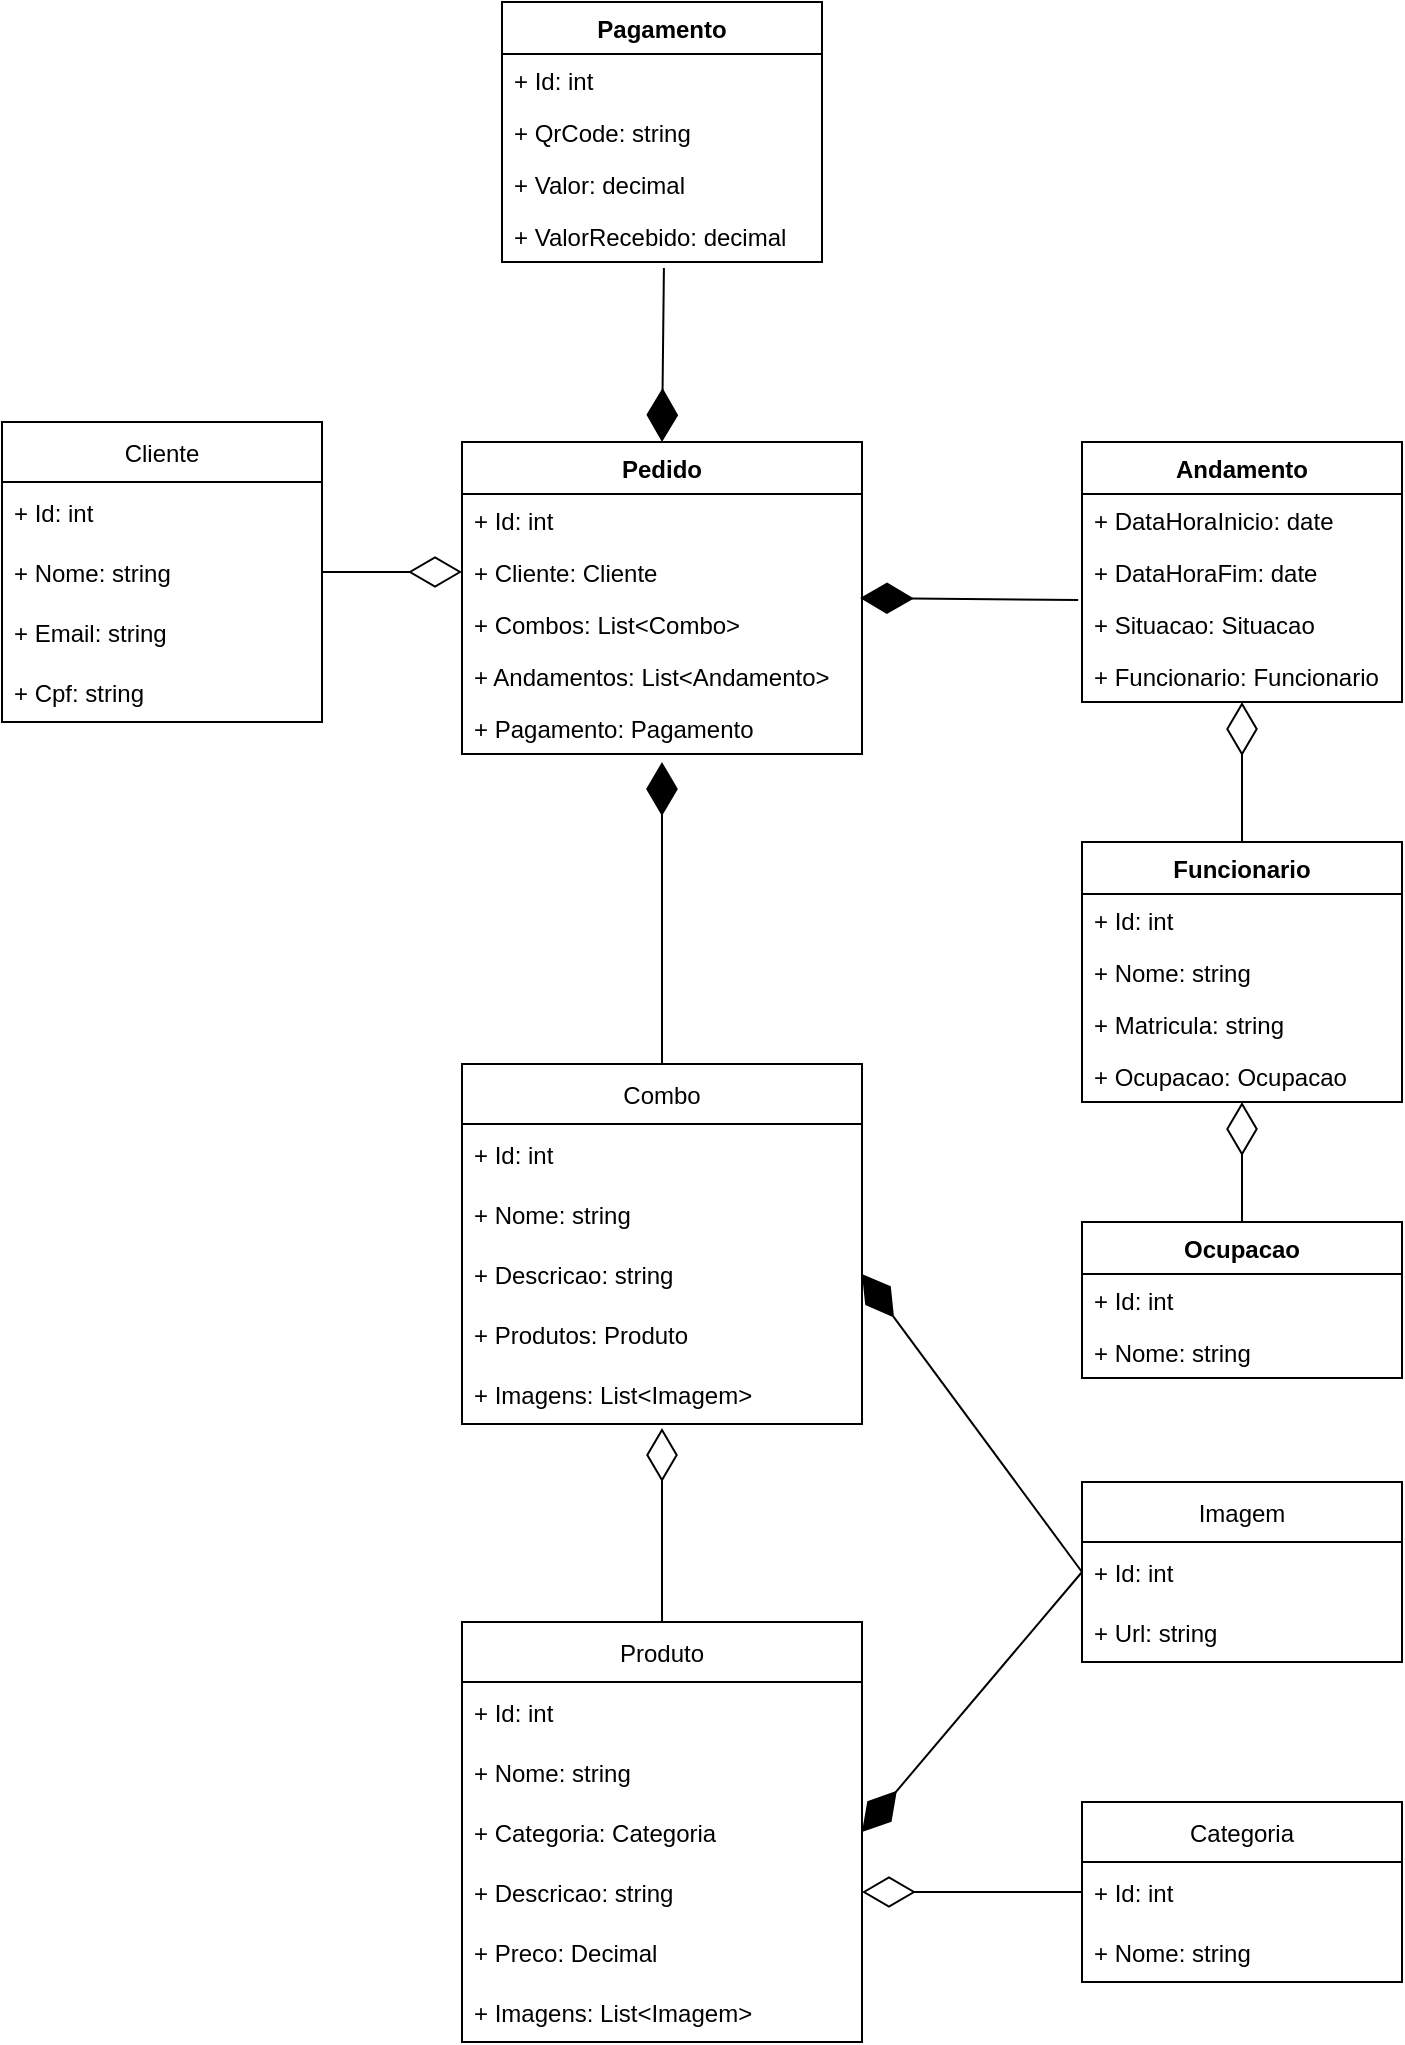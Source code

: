 <mxfile version="21.3.6" type="device">
  <diagram id="C5RBs43oDa-KdzZeNtuy" name="Page-1">
    <mxGraphModel dx="1194" dy="734" grid="1" gridSize="10" guides="1" tooltips="1" connect="1" arrows="1" fold="1" page="1" pageScale="1" pageWidth="827" pageHeight="1169" math="0" shadow="0">
      <root>
        <mxCell id="WIyWlLk6GJQsqaUBKTNV-0" />
        <mxCell id="WIyWlLk6GJQsqaUBKTNV-1" parent="WIyWlLk6GJQsqaUBKTNV-0" />
        <mxCell id="-P2IWpKRrS-IocOficTU-0" value="Cliente" style="swimlane;fontStyle=0;childLayout=stackLayout;horizontal=1;startSize=30;horizontalStack=0;resizeParent=1;resizeParentMax=0;resizeLast=0;collapsible=1;marginBottom=0;" parent="WIyWlLk6GJQsqaUBKTNV-1" vertex="1">
          <mxGeometry x="50" y="250" width="160" height="150" as="geometry">
            <mxRectangle x="120" y="80" width="70" height="30" as="alternateBounds" />
          </mxGeometry>
        </mxCell>
        <mxCell id="-P2IWpKRrS-IocOficTU-1" value="+ Id: int" style="text;strokeColor=none;fillColor=none;align=left;verticalAlign=middle;spacingLeft=4;spacingRight=4;overflow=hidden;points=[[0,0.5],[1,0.5]];portConstraint=eastwest;rotatable=0;" parent="-P2IWpKRrS-IocOficTU-0" vertex="1">
          <mxGeometry y="30" width="160" height="30" as="geometry" />
        </mxCell>
        <mxCell id="-P2IWpKRrS-IocOficTU-2" value="+ Nome: string" style="text;strokeColor=none;fillColor=none;align=left;verticalAlign=middle;spacingLeft=4;spacingRight=4;overflow=hidden;points=[[0,0.5],[1,0.5]];portConstraint=eastwest;rotatable=0;" parent="-P2IWpKRrS-IocOficTU-0" vertex="1">
          <mxGeometry y="60" width="160" height="30" as="geometry" />
        </mxCell>
        <mxCell id="-P2IWpKRrS-IocOficTU-3" value="+ Email: string" style="text;strokeColor=none;fillColor=none;align=left;verticalAlign=middle;spacingLeft=4;spacingRight=4;overflow=hidden;points=[[0,0.5],[1,0.5]];portConstraint=eastwest;rotatable=0;" parent="-P2IWpKRrS-IocOficTU-0" vertex="1">
          <mxGeometry y="90" width="160" height="30" as="geometry" />
        </mxCell>
        <mxCell id="-P2IWpKRrS-IocOficTU-9" value="+ Cpf: string" style="text;strokeColor=none;fillColor=none;align=left;verticalAlign=middle;spacingLeft=4;spacingRight=4;overflow=hidden;points=[[0,0.5],[1,0.5]];portConstraint=eastwest;rotatable=0;" parent="-P2IWpKRrS-IocOficTU-0" vertex="1">
          <mxGeometry y="120" width="160" height="30" as="geometry" />
        </mxCell>
        <mxCell id="-P2IWpKRrS-IocOficTU-10" value="Combo" style="swimlane;fontStyle=0;childLayout=stackLayout;horizontal=1;startSize=30;horizontalStack=0;resizeParent=1;resizeParentMax=0;resizeLast=0;collapsible=1;marginBottom=0;" parent="WIyWlLk6GJQsqaUBKTNV-1" vertex="1">
          <mxGeometry x="280" y="571" width="200" height="180" as="geometry" />
        </mxCell>
        <mxCell id="-P2IWpKRrS-IocOficTU-11" value="+ Id: int" style="text;strokeColor=none;fillColor=none;align=left;verticalAlign=middle;spacingLeft=4;spacingRight=4;overflow=hidden;points=[[0,0.5],[1,0.5]];portConstraint=eastwest;rotatable=0;" parent="-P2IWpKRrS-IocOficTU-10" vertex="1">
          <mxGeometry y="30" width="200" height="30" as="geometry" />
        </mxCell>
        <mxCell id="-P2IWpKRrS-IocOficTU-12" value="+ Nome: string" style="text;strokeColor=none;fillColor=none;align=left;verticalAlign=middle;spacingLeft=4;spacingRight=4;overflow=hidden;points=[[0,0.5],[1,0.5]];portConstraint=eastwest;rotatable=0;" parent="-P2IWpKRrS-IocOficTU-10" vertex="1">
          <mxGeometry y="60" width="200" height="30" as="geometry" />
        </mxCell>
        <mxCell id="-P2IWpKRrS-IocOficTU-13" value="+ Descricao: string" style="text;strokeColor=none;fillColor=none;align=left;verticalAlign=middle;spacingLeft=4;spacingRight=4;overflow=hidden;points=[[0,0.5],[1,0.5]];portConstraint=eastwest;rotatable=0;" parent="-P2IWpKRrS-IocOficTU-10" vertex="1">
          <mxGeometry y="90" width="200" height="30" as="geometry" />
        </mxCell>
        <mxCell id="-P2IWpKRrS-IocOficTU-29" value="+ Produtos: Produto" style="text;strokeColor=none;fillColor=none;align=left;verticalAlign=middle;spacingLeft=4;spacingRight=4;overflow=hidden;points=[[0,0.5],[1,0.5]];portConstraint=eastwest;rotatable=0;" parent="-P2IWpKRrS-IocOficTU-10" vertex="1">
          <mxGeometry y="120" width="200" height="30" as="geometry" />
        </mxCell>
        <mxCell id="-P2IWpKRrS-IocOficTU-87" value="+ Imagens: List&lt;Imagem&gt;" style="text;strokeColor=none;fillColor=none;align=left;verticalAlign=middle;spacingLeft=4;spacingRight=4;overflow=hidden;points=[[0,0.5],[1,0.5]];portConstraint=eastwest;rotatable=0;" parent="-P2IWpKRrS-IocOficTU-10" vertex="1">
          <mxGeometry y="150" width="200" height="30" as="geometry" />
        </mxCell>
        <mxCell id="-P2IWpKRrS-IocOficTU-14" value="Produto" style="swimlane;fontStyle=0;childLayout=stackLayout;horizontal=1;startSize=30;horizontalStack=0;resizeParent=1;resizeParentMax=0;resizeLast=0;collapsible=1;marginBottom=0;" parent="WIyWlLk6GJQsqaUBKTNV-1" vertex="1">
          <mxGeometry x="280" y="850" width="200" height="210" as="geometry" />
        </mxCell>
        <mxCell id="-P2IWpKRrS-IocOficTU-15" value="+ Id: int" style="text;strokeColor=none;fillColor=none;align=left;verticalAlign=middle;spacingLeft=4;spacingRight=4;overflow=hidden;points=[[0,0.5],[1,0.5]];portConstraint=eastwest;rotatable=0;" parent="-P2IWpKRrS-IocOficTU-14" vertex="1">
          <mxGeometry y="30" width="200" height="30" as="geometry" />
        </mxCell>
        <mxCell id="-P2IWpKRrS-IocOficTU-16" value="+ Nome: string" style="text;strokeColor=none;fillColor=none;align=left;verticalAlign=middle;spacingLeft=4;spacingRight=4;overflow=hidden;points=[[0,0.5],[1,0.5]];portConstraint=eastwest;rotatable=0;" parent="-P2IWpKRrS-IocOficTU-14" vertex="1">
          <mxGeometry y="60" width="200" height="30" as="geometry" />
        </mxCell>
        <mxCell id="-P2IWpKRrS-IocOficTU-17" value="+ Categoria: Categoria" style="text;strokeColor=none;fillColor=none;align=left;verticalAlign=middle;spacingLeft=4;spacingRight=4;overflow=hidden;points=[[0,0.5],[1,0.5]];portConstraint=eastwest;rotatable=0;" parent="-P2IWpKRrS-IocOficTU-14" vertex="1">
          <mxGeometry y="90" width="200" height="30" as="geometry" />
        </mxCell>
        <mxCell id="-P2IWpKRrS-IocOficTU-22" value="+ Descricao: string" style="text;strokeColor=none;fillColor=none;align=left;verticalAlign=middle;spacingLeft=4;spacingRight=4;overflow=hidden;points=[[0,0.5],[1,0.5]];portConstraint=eastwest;rotatable=0;" parent="-P2IWpKRrS-IocOficTU-14" vertex="1">
          <mxGeometry y="120" width="200" height="30" as="geometry" />
        </mxCell>
        <mxCell id="-P2IWpKRrS-IocOficTU-23" value="+ Preco: Decimal" style="text;strokeColor=none;fillColor=none;align=left;verticalAlign=middle;spacingLeft=4;spacingRight=4;overflow=hidden;points=[[0,0.5],[1,0.5]];portConstraint=eastwest;rotatable=0;" parent="-P2IWpKRrS-IocOficTU-14" vertex="1">
          <mxGeometry y="150" width="200" height="30" as="geometry" />
        </mxCell>
        <mxCell id="-P2IWpKRrS-IocOficTU-28" value="+ Imagens: List&lt;Imagem&gt;" style="text;strokeColor=none;fillColor=none;align=left;verticalAlign=middle;spacingLeft=4;spacingRight=4;overflow=hidden;points=[[0,0.5],[1,0.5]];portConstraint=eastwest;rotatable=0;" parent="-P2IWpKRrS-IocOficTU-14" vertex="1">
          <mxGeometry y="180" width="200" height="30" as="geometry" />
        </mxCell>
        <mxCell id="-P2IWpKRrS-IocOficTU-18" value="Categoria" style="swimlane;fontStyle=0;childLayout=stackLayout;horizontal=1;startSize=30;horizontalStack=0;resizeParent=1;resizeParentMax=0;resizeLast=0;collapsible=1;marginBottom=0;" parent="WIyWlLk6GJQsqaUBKTNV-1" vertex="1">
          <mxGeometry x="590" y="940" width="160" height="90" as="geometry" />
        </mxCell>
        <mxCell id="-P2IWpKRrS-IocOficTU-19" value="+ Id: int" style="text;strokeColor=none;fillColor=none;align=left;verticalAlign=middle;spacingLeft=4;spacingRight=4;overflow=hidden;points=[[0,0.5],[1,0.5]];portConstraint=eastwest;rotatable=0;" parent="-P2IWpKRrS-IocOficTU-18" vertex="1">
          <mxGeometry y="30" width="160" height="30" as="geometry" />
        </mxCell>
        <mxCell id="-P2IWpKRrS-IocOficTU-20" value="+ Nome: string" style="text;strokeColor=none;fillColor=none;align=left;verticalAlign=middle;spacingLeft=4;spacingRight=4;overflow=hidden;points=[[0,0.5],[1,0.5]];portConstraint=eastwest;rotatable=0;" parent="-P2IWpKRrS-IocOficTU-18" vertex="1">
          <mxGeometry y="60" width="160" height="30" as="geometry" />
        </mxCell>
        <mxCell id="-P2IWpKRrS-IocOficTU-24" value="Imagem" style="swimlane;fontStyle=0;childLayout=stackLayout;horizontal=1;startSize=30;horizontalStack=0;resizeParent=1;resizeParentMax=0;resizeLast=0;collapsible=1;marginBottom=0;" parent="WIyWlLk6GJQsqaUBKTNV-1" vertex="1">
          <mxGeometry x="590" y="780" width="160" height="90" as="geometry" />
        </mxCell>
        <mxCell id="-P2IWpKRrS-IocOficTU-25" value="+ Id: int" style="text;strokeColor=none;fillColor=none;align=left;verticalAlign=middle;spacingLeft=4;spacingRight=4;overflow=hidden;points=[[0,0.5],[1,0.5]];portConstraint=eastwest;rotatable=0;" parent="-P2IWpKRrS-IocOficTU-24" vertex="1">
          <mxGeometry y="30" width="160" height="30" as="geometry" />
        </mxCell>
        <mxCell id="-P2IWpKRrS-IocOficTU-26" value="+ Url: string" style="text;strokeColor=none;fillColor=none;align=left;verticalAlign=middle;spacingLeft=4;spacingRight=4;overflow=hidden;points=[[0,0.5],[1,0.5]];portConstraint=eastwest;rotatable=0;" parent="-P2IWpKRrS-IocOficTU-24" vertex="1">
          <mxGeometry y="60" width="160" height="30" as="geometry" />
        </mxCell>
        <mxCell id="-P2IWpKRrS-IocOficTU-32" value="Pedido" style="swimlane;fontStyle=1;align=center;verticalAlign=top;childLayout=stackLayout;horizontal=1;startSize=26;horizontalStack=0;resizeParent=1;resizeParentMax=0;resizeLast=0;collapsible=1;marginBottom=0;" parent="WIyWlLk6GJQsqaUBKTNV-1" vertex="1">
          <mxGeometry x="280" y="260" width="200" height="156" as="geometry" />
        </mxCell>
        <mxCell id="-P2IWpKRrS-IocOficTU-33" value="+ Id: int" style="text;strokeColor=none;fillColor=none;align=left;verticalAlign=top;spacingLeft=4;spacingRight=4;overflow=hidden;rotatable=0;points=[[0,0.5],[1,0.5]];portConstraint=eastwest;" parent="-P2IWpKRrS-IocOficTU-32" vertex="1">
          <mxGeometry y="26" width="200" height="26" as="geometry" />
        </mxCell>
        <mxCell id="-P2IWpKRrS-IocOficTU-37" value="+ Cliente: Cliente" style="text;strokeColor=none;fillColor=none;align=left;verticalAlign=top;spacingLeft=4;spacingRight=4;overflow=hidden;rotatable=0;points=[[0,0.5],[1,0.5]];portConstraint=eastwest;" parent="-P2IWpKRrS-IocOficTU-32" vertex="1">
          <mxGeometry y="52" width="200" height="26" as="geometry" />
        </mxCell>
        <mxCell id="-P2IWpKRrS-IocOficTU-38" value="+ Combos: List&lt;Combo&gt;" style="text;strokeColor=none;fillColor=none;align=left;verticalAlign=top;spacingLeft=4;spacingRight=4;overflow=hidden;rotatable=0;points=[[0,0.5],[1,0.5]];portConstraint=eastwest;" parent="-P2IWpKRrS-IocOficTU-32" vertex="1">
          <mxGeometry y="78" width="200" height="26" as="geometry" />
        </mxCell>
        <mxCell id="-P2IWpKRrS-IocOficTU-35" value="+ Andamentos: List&lt;Andamento&gt;" style="text;strokeColor=none;fillColor=none;align=left;verticalAlign=top;spacingLeft=4;spacingRight=4;overflow=hidden;rotatable=0;points=[[0,0.5],[1,0.5]];portConstraint=eastwest;" parent="-P2IWpKRrS-IocOficTU-32" vertex="1">
          <mxGeometry y="104" width="200" height="26" as="geometry" />
        </mxCell>
        <mxCell id="-P2IWpKRrS-IocOficTU-95" value="+ Pagamento: Pagamento" style="text;strokeColor=none;fillColor=none;align=left;verticalAlign=top;spacingLeft=4;spacingRight=4;overflow=hidden;rotatable=0;points=[[0,0.5],[1,0.5]];portConstraint=eastwest;" parent="-P2IWpKRrS-IocOficTU-32" vertex="1">
          <mxGeometry y="130" width="200" height="26" as="geometry" />
        </mxCell>
        <mxCell id="-P2IWpKRrS-IocOficTU-48" value="Pagamento" style="swimlane;fontStyle=1;align=center;verticalAlign=top;childLayout=stackLayout;horizontal=1;startSize=26;horizontalStack=0;resizeParent=1;resizeParentMax=0;resizeLast=0;collapsible=1;marginBottom=0;" parent="WIyWlLk6GJQsqaUBKTNV-1" vertex="1">
          <mxGeometry x="300" y="40" width="160" height="130" as="geometry" />
        </mxCell>
        <mxCell id="-P2IWpKRrS-IocOficTU-49" value="+ Id: int" style="text;strokeColor=none;fillColor=none;align=left;verticalAlign=top;spacingLeft=4;spacingRight=4;overflow=hidden;rotatable=0;points=[[0,0.5],[1,0.5]];portConstraint=eastwest;" parent="-P2IWpKRrS-IocOficTU-48" vertex="1">
          <mxGeometry y="26" width="160" height="26" as="geometry" />
        </mxCell>
        <mxCell id="-P2IWpKRrS-IocOficTU-51" value="+ QrCode: string" style="text;strokeColor=none;fillColor=none;align=left;verticalAlign=top;spacingLeft=4;spacingRight=4;overflow=hidden;rotatable=0;points=[[0,0.5],[1,0.5]];portConstraint=eastwest;" parent="-P2IWpKRrS-IocOficTU-48" vertex="1">
          <mxGeometry y="52" width="160" height="26" as="geometry" />
        </mxCell>
        <mxCell id="-P2IWpKRrS-IocOficTU-58" value="+ Valor: decimal" style="text;strokeColor=none;fillColor=none;align=left;verticalAlign=top;spacingLeft=4;spacingRight=4;overflow=hidden;rotatable=0;points=[[0,0.5],[1,0.5]];portConstraint=eastwest;" parent="-P2IWpKRrS-IocOficTU-48" vertex="1">
          <mxGeometry y="78" width="160" height="26" as="geometry" />
        </mxCell>
        <mxCell id="-P2IWpKRrS-IocOficTU-66" value="+ ValorRecebido: decimal" style="text;strokeColor=none;fillColor=none;align=left;verticalAlign=top;spacingLeft=4;spacingRight=4;overflow=hidden;rotatable=0;points=[[0,0.5],[1,0.5]];portConstraint=eastwest;" parent="-P2IWpKRrS-IocOficTU-48" vertex="1">
          <mxGeometry y="104" width="160" height="26" as="geometry" />
        </mxCell>
        <mxCell id="-P2IWpKRrS-IocOficTU-60" value="Andamento" style="swimlane;fontStyle=1;align=center;verticalAlign=top;childLayout=stackLayout;horizontal=1;startSize=26;horizontalStack=0;resizeParent=1;resizeParentMax=0;resizeLast=0;collapsible=1;marginBottom=0;" parent="WIyWlLk6GJQsqaUBKTNV-1" vertex="1">
          <mxGeometry x="590" y="260" width="160" height="130" as="geometry" />
        </mxCell>
        <mxCell id="-P2IWpKRrS-IocOficTU-61" value="+ DataHoraInicio: date" style="text;strokeColor=none;fillColor=none;align=left;verticalAlign=top;spacingLeft=4;spacingRight=4;overflow=hidden;rotatable=0;points=[[0,0.5],[1,0.5]];portConstraint=eastwest;" parent="-P2IWpKRrS-IocOficTU-60" vertex="1">
          <mxGeometry y="26" width="160" height="26" as="geometry" />
        </mxCell>
        <mxCell id="-P2IWpKRrS-IocOficTU-64" value="+ DataHoraFim: date" style="text;strokeColor=none;fillColor=none;align=left;verticalAlign=top;spacingLeft=4;spacingRight=4;overflow=hidden;rotatable=0;points=[[0,0.5],[1,0.5]];portConstraint=eastwest;" parent="-P2IWpKRrS-IocOficTU-60" vertex="1">
          <mxGeometry y="52" width="160" height="26" as="geometry" />
        </mxCell>
        <mxCell id="-P2IWpKRrS-IocOficTU-65" value="+ Situacao: Situacao" style="text;strokeColor=none;fillColor=none;align=left;verticalAlign=top;spacingLeft=4;spacingRight=4;overflow=hidden;rotatable=0;points=[[0,0.5],[1,0.5]];portConstraint=eastwest;" parent="-P2IWpKRrS-IocOficTU-60" vertex="1">
          <mxGeometry y="78" width="160" height="26" as="geometry" />
        </mxCell>
        <mxCell id="-P2IWpKRrS-IocOficTU-79" value="+ Funcionario: Funcionario" style="text;strokeColor=none;fillColor=none;align=left;verticalAlign=top;spacingLeft=4;spacingRight=4;overflow=hidden;rotatable=0;points=[[0,0.5],[1,0.5]];portConstraint=eastwest;" parent="-P2IWpKRrS-IocOficTU-60" vertex="1">
          <mxGeometry y="104" width="160" height="26" as="geometry" />
        </mxCell>
        <mxCell id="-P2IWpKRrS-IocOficTU-67" value="Funcionario" style="swimlane;fontStyle=1;align=center;verticalAlign=top;childLayout=stackLayout;horizontal=1;startSize=26;horizontalStack=0;resizeParent=1;resizeParentMax=0;resizeLast=0;collapsible=1;marginBottom=0;" parent="WIyWlLk6GJQsqaUBKTNV-1" vertex="1">
          <mxGeometry x="590" y="460" width="160" height="130" as="geometry" />
        </mxCell>
        <mxCell id="-P2IWpKRrS-IocOficTU-68" value="+ Id: int" style="text;strokeColor=none;fillColor=none;align=left;verticalAlign=top;spacingLeft=4;spacingRight=4;overflow=hidden;rotatable=0;points=[[0,0.5],[1,0.5]];portConstraint=eastwest;" parent="-P2IWpKRrS-IocOficTU-67" vertex="1">
          <mxGeometry y="26" width="160" height="26" as="geometry" />
        </mxCell>
        <mxCell id="-P2IWpKRrS-IocOficTU-71" value="+ Nome: string" style="text;strokeColor=none;fillColor=none;align=left;verticalAlign=top;spacingLeft=4;spacingRight=4;overflow=hidden;rotatable=0;points=[[0,0.5],[1,0.5]];portConstraint=eastwest;" parent="-P2IWpKRrS-IocOficTU-67" vertex="1">
          <mxGeometry y="52" width="160" height="26" as="geometry" />
        </mxCell>
        <mxCell id="-P2IWpKRrS-IocOficTU-72" value="+ Matricula: string" style="text;strokeColor=none;fillColor=none;align=left;verticalAlign=top;spacingLeft=4;spacingRight=4;overflow=hidden;rotatable=0;points=[[0,0.5],[1,0.5]];portConstraint=eastwest;" parent="-P2IWpKRrS-IocOficTU-67" vertex="1">
          <mxGeometry y="78" width="160" height="26" as="geometry" />
        </mxCell>
        <mxCell id="-P2IWpKRrS-IocOficTU-73" value="+ Ocupacao: Ocupacao" style="text;strokeColor=none;fillColor=none;align=left;verticalAlign=top;spacingLeft=4;spacingRight=4;overflow=hidden;rotatable=0;points=[[0,0.5],[1,0.5]];portConstraint=eastwest;" parent="-P2IWpKRrS-IocOficTU-67" vertex="1">
          <mxGeometry y="104" width="160" height="26" as="geometry" />
        </mxCell>
        <mxCell id="-P2IWpKRrS-IocOficTU-74" value="Ocupacao" style="swimlane;fontStyle=1;align=center;verticalAlign=top;childLayout=stackLayout;horizontal=1;startSize=26;horizontalStack=0;resizeParent=1;resizeParentMax=0;resizeLast=0;collapsible=1;marginBottom=0;" parent="WIyWlLk6GJQsqaUBKTNV-1" vertex="1">
          <mxGeometry x="590" y="650" width="160" height="78" as="geometry" />
        </mxCell>
        <mxCell id="-P2IWpKRrS-IocOficTU-75" value="+ Id: int" style="text;strokeColor=none;fillColor=none;align=left;verticalAlign=top;spacingLeft=4;spacingRight=4;overflow=hidden;rotatable=0;points=[[0,0.5],[1,0.5]];portConstraint=eastwest;" parent="-P2IWpKRrS-IocOficTU-74" vertex="1">
          <mxGeometry y="26" width="160" height="26" as="geometry" />
        </mxCell>
        <mxCell id="-P2IWpKRrS-IocOficTU-78" value="+ Nome: string" style="text;strokeColor=none;fillColor=none;align=left;verticalAlign=top;spacingLeft=4;spacingRight=4;overflow=hidden;rotatable=0;points=[[0,0.5],[1,0.5]];portConstraint=eastwest;" parent="-P2IWpKRrS-IocOficTU-74" vertex="1">
          <mxGeometry y="52" width="160" height="26" as="geometry" />
        </mxCell>
        <mxCell id="ESTt7XhAj1pih9UuOWG--0" value="" style="endArrow=diamondThin;endFill=1;endSize=24;html=1;rounded=0;entryX=0.995;entryY=0;entryDx=0;entryDy=0;exitX=-0.012;exitY=0.038;exitDx=0;exitDy=0;entryPerimeter=0;exitPerimeter=0;" edge="1" parent="WIyWlLk6GJQsqaUBKTNV-1" source="-P2IWpKRrS-IocOficTU-65" target="-P2IWpKRrS-IocOficTU-38">
          <mxGeometry width="160" relative="1" as="geometry">
            <mxPoint x="560" y="570" as="sourcePoint" />
            <mxPoint x="720" y="570" as="targetPoint" />
          </mxGeometry>
        </mxCell>
        <mxCell id="ESTt7XhAj1pih9UuOWG--1" value="" style="endArrow=diamondThin;endFill=1;endSize=24;html=1;rounded=0;entryX=0.5;entryY=0;entryDx=0;entryDy=0;exitX=0.506;exitY=1.115;exitDx=0;exitDy=0;exitPerimeter=0;" edge="1" parent="WIyWlLk6GJQsqaUBKTNV-1" source="-P2IWpKRrS-IocOficTU-66" target="-P2IWpKRrS-IocOficTU-32">
          <mxGeometry width="160" relative="1" as="geometry">
            <mxPoint x="560" y="540" as="sourcePoint" />
            <mxPoint x="720" y="540" as="targetPoint" />
          </mxGeometry>
        </mxCell>
        <mxCell id="ESTt7XhAj1pih9UuOWG--3" value="" style="endArrow=diamondThin;endFill=0;endSize=24;html=1;rounded=0;exitX=0.5;exitY=0;exitDx=0;exitDy=0;entryX=0.5;entryY=1;entryDx=0;entryDy=0;entryPerimeter=0;" edge="1" parent="WIyWlLk6GJQsqaUBKTNV-1" source="-P2IWpKRrS-IocOficTU-67" target="-P2IWpKRrS-IocOficTU-79">
          <mxGeometry width="160" relative="1" as="geometry">
            <mxPoint x="560" y="570" as="sourcePoint" />
            <mxPoint x="660" y="400" as="targetPoint" />
          </mxGeometry>
        </mxCell>
        <mxCell id="ESTt7XhAj1pih9UuOWG--4" value="" style="endArrow=diamondThin;endFill=0;endSize=24;html=1;rounded=0;entryX=0.5;entryY=1;entryDx=0;entryDy=0;exitX=0.5;exitY=0;exitDx=0;exitDy=0;" edge="1" parent="WIyWlLk6GJQsqaUBKTNV-1" source="-P2IWpKRrS-IocOficTU-74" target="-P2IWpKRrS-IocOficTU-67">
          <mxGeometry width="160" relative="1" as="geometry">
            <mxPoint x="910" y="480" as="sourcePoint" />
            <mxPoint x="720" y="570" as="targetPoint" />
          </mxGeometry>
        </mxCell>
        <mxCell id="ESTt7XhAj1pih9UuOWG--5" value="" style="endArrow=diamondThin;endFill=0;endSize=24;html=1;rounded=0;entryX=0;entryY=0.5;entryDx=0;entryDy=0;" edge="1" parent="WIyWlLk6GJQsqaUBKTNV-1" source="-P2IWpKRrS-IocOficTU-2" target="-P2IWpKRrS-IocOficTU-37">
          <mxGeometry width="160" relative="1" as="geometry">
            <mxPoint x="560" y="570" as="sourcePoint" />
            <mxPoint x="720" y="570" as="targetPoint" />
          </mxGeometry>
        </mxCell>
        <mxCell id="ESTt7XhAj1pih9UuOWG--8" value="" style="endArrow=diamondThin;endFill=1;endSize=24;html=1;rounded=0;exitX=0.5;exitY=0;exitDx=0;exitDy=0;" edge="1" parent="WIyWlLk6GJQsqaUBKTNV-1" source="-P2IWpKRrS-IocOficTU-10">
          <mxGeometry width="160" relative="1" as="geometry">
            <mxPoint x="560" y="570" as="sourcePoint" />
            <mxPoint x="380" y="420" as="targetPoint" />
          </mxGeometry>
        </mxCell>
        <mxCell id="ESTt7XhAj1pih9UuOWG--11" value="" style="endArrow=diamondThin;endFill=1;endSize=24;html=1;rounded=0;entryX=1;entryY=0.5;entryDx=0;entryDy=0;exitX=0;exitY=0.5;exitDx=0;exitDy=0;" edge="1" parent="WIyWlLk6GJQsqaUBKTNV-1" source="-P2IWpKRrS-IocOficTU-25" target="-P2IWpKRrS-IocOficTU-17">
          <mxGeometry width="160" relative="1" as="geometry">
            <mxPoint x="590" y="730" as="sourcePoint" />
            <mxPoint x="720" y="770" as="targetPoint" />
          </mxGeometry>
        </mxCell>
        <mxCell id="ESTt7XhAj1pih9UuOWG--12" value="" style="endArrow=diamondThin;endFill=1;endSize=24;html=1;rounded=0;entryX=1;entryY=0.5;entryDx=0;entryDy=0;exitX=0;exitY=0.5;exitDx=0;exitDy=0;" edge="1" parent="WIyWlLk6GJQsqaUBKTNV-1" source="-P2IWpKRrS-IocOficTU-25" target="-P2IWpKRrS-IocOficTU-13">
          <mxGeometry width="160" relative="1" as="geometry">
            <mxPoint x="560" y="770" as="sourcePoint" />
            <mxPoint x="720" y="770" as="targetPoint" />
          </mxGeometry>
        </mxCell>
        <mxCell id="ESTt7XhAj1pih9UuOWG--13" value="" style="endArrow=diamondThin;endFill=0;endSize=24;html=1;rounded=0;entryX=0.5;entryY=1.067;entryDx=0;entryDy=0;entryPerimeter=0;exitX=0.5;exitY=0;exitDx=0;exitDy=0;" edge="1" parent="WIyWlLk6GJQsqaUBKTNV-1" source="-P2IWpKRrS-IocOficTU-14" target="-P2IWpKRrS-IocOficTU-87">
          <mxGeometry width="160" relative="1" as="geometry">
            <mxPoint x="560" y="770" as="sourcePoint" />
            <mxPoint x="720" y="770" as="targetPoint" />
          </mxGeometry>
        </mxCell>
        <mxCell id="ESTt7XhAj1pih9UuOWG--14" value="" style="endArrow=diamondThin;endFill=0;endSize=24;html=1;rounded=0;entryX=1;entryY=0.5;entryDx=0;entryDy=0;exitX=0;exitY=0.5;exitDx=0;exitDy=0;" edge="1" parent="WIyWlLk6GJQsqaUBKTNV-1" source="-P2IWpKRrS-IocOficTU-19" target="-P2IWpKRrS-IocOficTU-22">
          <mxGeometry width="160" relative="1" as="geometry">
            <mxPoint x="560" y="770" as="sourcePoint" />
            <mxPoint x="720" y="770" as="targetPoint" />
          </mxGeometry>
        </mxCell>
      </root>
    </mxGraphModel>
  </diagram>
</mxfile>
